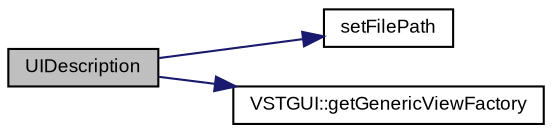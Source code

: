 digraph "UIDescription"
{
  bgcolor="transparent";
  edge [fontname="Arial",fontsize="9",labelfontname="Arial",labelfontsize="9"];
  node [fontname="Arial",fontsize="9",shape=record];
  rankdir="LR";
  Node1 [label="UIDescription",height=0.2,width=0.4,color="black", fillcolor="grey75", style="filled" fontcolor="black"];
  Node1 -> Node2 [color="midnightblue",fontsize="9",style="solid",fontname="Arial"];
  Node2 [label="setFilePath",height=0.2,width=0.4,color="black",URL="$class_v_s_t_g_u_i_1_1_u_i_description.html#a7375c29b62b0fb9a035996f2b4aa60f1"];
  Node1 -> Node3 [color="midnightblue",fontsize="9",style="solid",fontname="Arial"];
  Node3 [label="VSTGUI::getGenericViewFactory",height=0.2,width=0.4,color="black",URL="$namespace_v_s_t_g_u_i.html#a1bb8bb1427a7d10576f6e3ae265ff979"];
}
